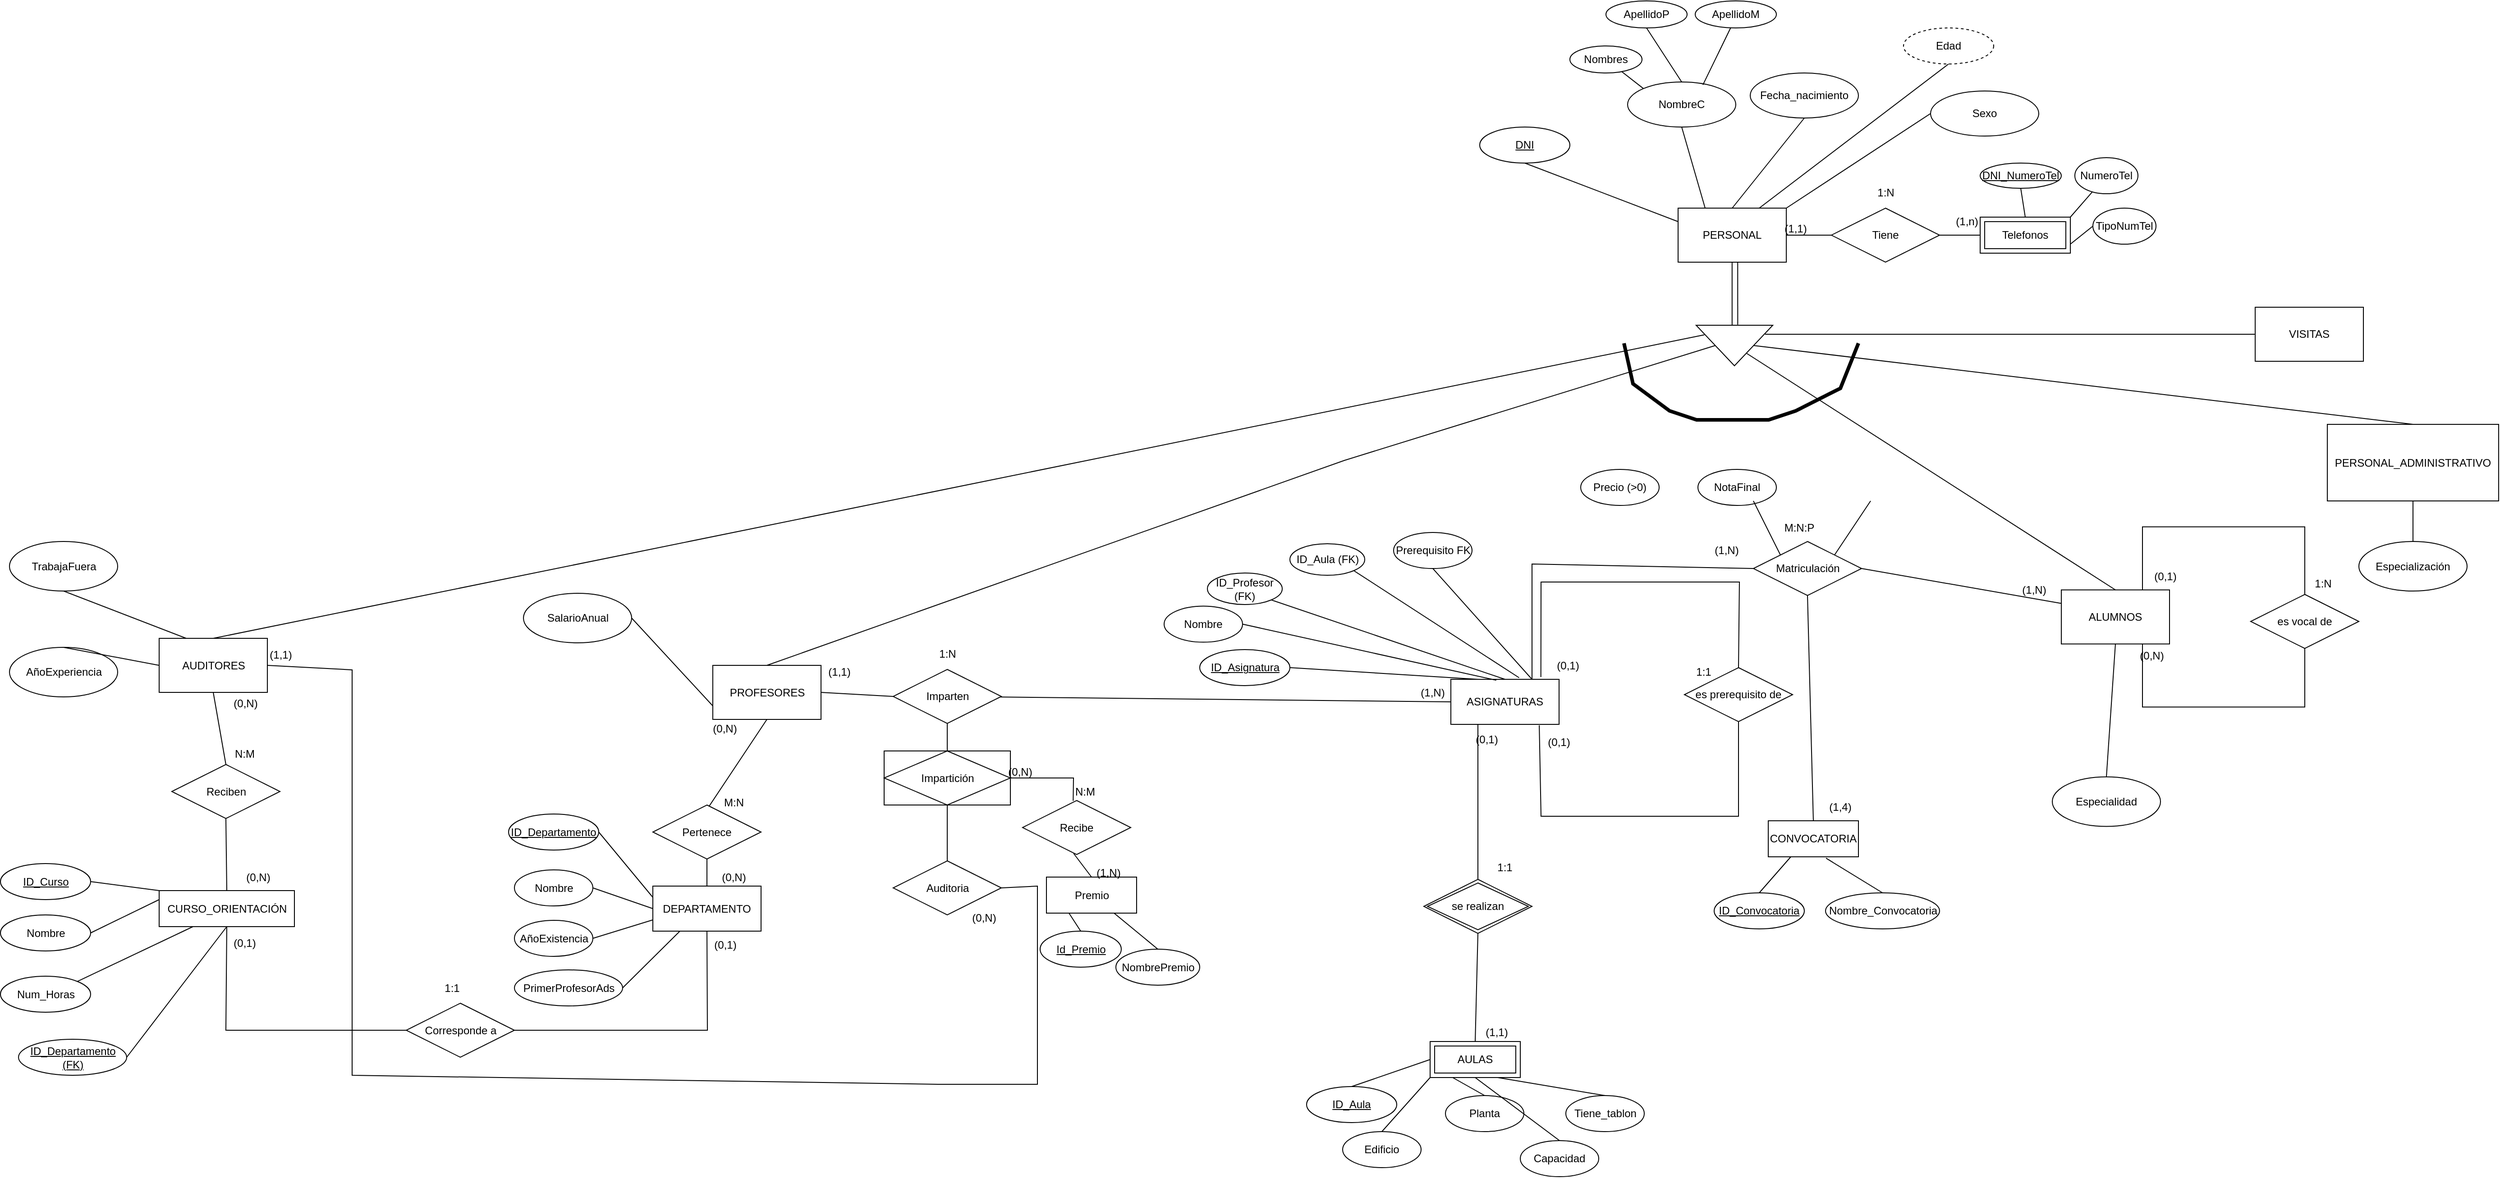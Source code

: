 <mxfile version="28.1.0">
  <diagram name="Página-1" id="FnvqE0i3I_hrlVpK8BUk">
    <mxGraphModel dx="2261" dy="1722" grid="1" gridSize="10" guides="1" tooltips="1" connect="1" arrows="1" fold="1" page="1" pageScale="1" pageWidth="827" pageHeight="1169" math="0" shadow="0">
      <root>
        <mxCell id="0" />
        <mxCell id="1" parent="0" />
        <mxCell id="K8pAmzDxY5exkbGExF1x-1" value="PERSONAL" style="rounded=0;whiteSpace=wrap;html=1;" vertex="1" parent="1">
          <mxGeometry x="350" y="170" width="120" height="60" as="geometry" />
        </mxCell>
        <mxCell id="K8pAmzDxY5exkbGExF1x-2" value="" style="triangle;whiteSpace=wrap;html=1;rounded=0;rotation=90;" vertex="1" parent="1">
          <mxGeometry x="390" y="280" width="45" height="85" as="geometry" />
        </mxCell>
        <mxCell id="K8pAmzDxY5exkbGExF1x-4" value="ALUMNOS" style="whiteSpace=wrap;html=1;rounded=0;" vertex="1" parent="1">
          <mxGeometry x="775" y="593.75" width="120" height="60" as="geometry" />
        </mxCell>
        <mxCell id="K8pAmzDxY5exkbGExF1x-6" value="" style="endArrow=none;html=1;rounded=0;entryX=0.551;entryY=1.004;entryDx=0;entryDy=0;entryPerimeter=0;exitX=-0.013;exitY=0.457;exitDx=0;exitDy=0;exitPerimeter=0;" edge="1" parent="1" source="K8pAmzDxY5exkbGExF1x-2" target="K8pAmzDxY5exkbGExF1x-1">
          <mxGeometry width="50" height="50" relative="1" as="geometry">
            <mxPoint x="413.04" y="297" as="sourcePoint" />
            <mxPoint x="413.0" y="230" as="targetPoint" />
          </mxGeometry>
        </mxCell>
        <mxCell id="K8pAmzDxY5exkbGExF1x-7" value="" style="endArrow=none;html=1;rounded=0;entryX=0.5;entryY=1;entryDx=0;entryDy=0;" edge="1" parent="1">
          <mxGeometry width="50" height="50" relative="1" as="geometry">
            <mxPoint x="409.9" y="300" as="sourcePoint" />
            <mxPoint x="409.9" y="230" as="targetPoint" />
          </mxGeometry>
        </mxCell>
        <mxCell id="K8pAmzDxY5exkbGExF1x-9" value="PROFESORES" style="whiteSpace=wrap;html=1;rounded=0;" vertex="1" parent="1">
          <mxGeometry x="-720.5" y="677.5" width="120" height="60" as="geometry" />
        </mxCell>
        <mxCell id="K8pAmzDxY5exkbGExF1x-11" value="VISITAS" style="whiteSpace=wrap;html=1;rounded=0;" vertex="1" parent="1">
          <mxGeometry x="990" y="280" width="120" height="60" as="geometry" />
        </mxCell>
        <mxCell id="K8pAmzDxY5exkbGExF1x-16" value="" style="endArrow=none;html=1;rounded=0;entryX=0.236;entryY=0.893;entryDx=0;entryDy=0;exitX=0.5;exitY=0;exitDx=0;exitDy=0;entryPerimeter=0;" edge="1" parent="1" source="K8pAmzDxY5exkbGExF1x-17" target="K8pAmzDxY5exkbGExF1x-2">
          <mxGeometry width="50" height="50" relative="1" as="geometry">
            <mxPoint x="-829.8" y="110.28" as="sourcePoint" />
            <mxPoint x="-876.2" y="20.0" as="targetPoint" />
          </mxGeometry>
        </mxCell>
        <mxCell id="K8pAmzDxY5exkbGExF1x-17" value="AUDITORES" style="rounded=0;whiteSpace=wrap;html=1;" vertex="1" parent="1">
          <mxGeometry x="-1334.5" y="647.5" width="120" height="60" as="geometry" />
        </mxCell>
        <mxCell id="K8pAmzDxY5exkbGExF1x-19" value="" style="endArrow=none;html=1;rounded=0;exitX=0.5;exitY=0;exitDx=0;exitDy=0;" edge="1" parent="1" source="K8pAmzDxY5exkbGExF1x-4" target="K8pAmzDxY5exkbGExF1x-2">
          <mxGeometry width="50" height="50" relative="1" as="geometry">
            <mxPoint x="340" y="390" as="sourcePoint" />
            <mxPoint x="390" y="340" as="targetPoint" />
          </mxGeometry>
        </mxCell>
        <mxCell id="K8pAmzDxY5exkbGExF1x-21" value="PERSONAL_ADMINISTRATIVO" style="rounded=0;whiteSpace=wrap;html=1;" vertex="1" parent="1">
          <mxGeometry x="1070" y="410" width="190" height="85" as="geometry" />
        </mxCell>
        <mxCell id="K8pAmzDxY5exkbGExF1x-22" value="" style="endArrow=none;html=1;rounded=0;entryX=0.5;entryY=1;entryDx=0;entryDy=0;exitX=0.5;exitY=0;exitDx=0;exitDy=0;" edge="1" parent="1" source="K8pAmzDxY5exkbGExF1x-9" target="K8pAmzDxY5exkbGExF1x-2">
          <mxGeometry width="50" height="50" relative="1" as="geometry">
            <mxPoint x="250" y="360" as="sourcePoint" />
            <mxPoint x="300" y="310" as="targetPoint" />
            <Array as="points">
              <mxPoint x="-20" y="450" />
            </Array>
          </mxGeometry>
        </mxCell>
        <mxCell id="K8pAmzDxY5exkbGExF1x-23" value="" style="endArrow=none;html=1;rounded=0;exitX=0.221;exitY=0.1;exitDx=0;exitDy=0;entryX=0;entryY=0.5;entryDx=0;entryDy=0;exitPerimeter=0;" edge="1" parent="1" source="K8pAmzDxY5exkbGExF1x-2" target="K8pAmzDxY5exkbGExF1x-11">
          <mxGeometry width="50" height="50" relative="1" as="geometry">
            <mxPoint x="530" y="360" as="sourcePoint" />
            <mxPoint x="580" y="310" as="targetPoint" />
          </mxGeometry>
        </mxCell>
        <mxCell id="K8pAmzDxY5exkbGExF1x-27" value="NombreC" style="ellipse;whiteSpace=wrap;html=1;" vertex="1" parent="1">
          <mxGeometry x="294" y="30" width="120" height="50" as="geometry" />
        </mxCell>
        <mxCell id="K8pAmzDxY5exkbGExF1x-28" value="Fecha_nacimiento" style="ellipse;whiteSpace=wrap;html=1;" vertex="1" parent="1">
          <mxGeometry x="430" y="20" width="120" height="50" as="geometry" />
        </mxCell>
        <mxCell id="K8pAmzDxY5exkbGExF1x-32" value="Sexo" style="ellipse;whiteSpace=wrap;html=1;" vertex="1" parent="1">
          <mxGeometry x="630" y="40" width="120" height="50" as="geometry" />
        </mxCell>
        <mxCell id="K8pAmzDxY5exkbGExF1x-34" value="" style="endArrow=none;html=1;rounded=0;entryX=0;entryY=0.25;entryDx=0;entryDy=0;exitX=0.5;exitY=1;exitDx=0;exitDy=0;" edge="1" parent="1" source="K8pAmzDxY5exkbGExF1x-199" target="K8pAmzDxY5exkbGExF1x-1">
          <mxGeometry width="50" height="50" relative="1" as="geometry">
            <mxPoint x="220" y="120" as="sourcePoint" />
            <mxPoint x="340" y="125" as="targetPoint" />
          </mxGeometry>
        </mxCell>
        <mxCell id="K8pAmzDxY5exkbGExF1x-35" value="" style="endArrow=none;html=1;rounded=0;entryX=0.5;entryY=1;entryDx=0;entryDy=0;exitX=0.25;exitY=0;exitDx=0;exitDy=0;" edge="1" parent="1" source="K8pAmzDxY5exkbGExF1x-1" target="K8pAmzDxY5exkbGExF1x-27">
          <mxGeometry width="50" height="50" relative="1" as="geometry">
            <mxPoint x="340" y="160" as="sourcePoint" />
            <mxPoint x="390" y="110" as="targetPoint" />
          </mxGeometry>
        </mxCell>
        <mxCell id="K8pAmzDxY5exkbGExF1x-36" value="" style="endArrow=none;html=1;rounded=0;entryX=0.5;entryY=1;entryDx=0;entryDy=0;exitX=0.5;exitY=0;exitDx=0;exitDy=0;" edge="1" parent="1" source="K8pAmzDxY5exkbGExF1x-1" target="K8pAmzDxY5exkbGExF1x-28">
          <mxGeometry width="50" height="50" relative="1" as="geometry">
            <mxPoint x="440" y="160" as="sourcePoint" />
            <mxPoint x="490" y="110" as="targetPoint" />
          </mxGeometry>
        </mxCell>
        <mxCell id="K8pAmzDxY5exkbGExF1x-38" value="" style="endArrow=none;html=1;rounded=0;exitX=1;exitY=0;exitDx=0;exitDy=0;entryX=0;entryY=0.5;entryDx=0;entryDy=0;" edge="1" parent="1" source="K8pAmzDxY5exkbGExF1x-1" target="K8pAmzDxY5exkbGExF1x-32">
          <mxGeometry width="50" height="50" relative="1" as="geometry">
            <mxPoint x="480" y="290" as="sourcePoint" />
            <mxPoint x="530" y="240" as="targetPoint" />
          </mxGeometry>
        </mxCell>
        <mxCell id="K8pAmzDxY5exkbGExF1x-39" value="Especialidad" style="ellipse;whiteSpace=wrap;html=1;" vertex="1" parent="1">
          <mxGeometry x="765" y="801.25" width="120" height="55" as="geometry" />
        </mxCell>
        <mxCell id="K8pAmzDxY5exkbGExF1x-40" value="" style="endArrow=none;html=1;rounded=0;entryX=0.5;entryY=1;entryDx=0;entryDy=0;exitX=0.5;exitY=0;exitDx=0;exitDy=0;" edge="1" parent="1" source="K8pAmzDxY5exkbGExF1x-39" target="K8pAmzDxY5exkbGExF1x-4">
          <mxGeometry width="50" height="50" relative="1" as="geometry">
            <mxPoint x="595" y="633.75" as="sourcePoint" />
            <mxPoint x="645" y="583.75" as="targetPoint" />
          </mxGeometry>
        </mxCell>
        <mxCell id="K8pAmzDxY5exkbGExF1x-42" value="SalarioAnual" style="ellipse;whiteSpace=wrap;html=1;" vertex="1" parent="1">
          <mxGeometry x="-930.5" y="597.5" width="120" height="55" as="geometry" />
        </mxCell>
        <mxCell id="K8pAmzDxY5exkbGExF1x-43" value="" style="endArrow=none;html=1;rounded=0;entryX=0.5;entryY=1;entryDx=0;entryDy=0;" edge="1" parent="1" target="K8pAmzDxY5exkbGExF1x-9">
          <mxGeometry width="50" height="50" relative="1" as="geometry">
            <mxPoint x="-727" y="837.5" as="sourcePoint" />
            <mxPoint x="-777" y="932.5" as="targetPoint" />
          </mxGeometry>
        </mxCell>
        <mxCell id="K8pAmzDxY5exkbGExF1x-44" value="" style="endArrow=none;html=1;rounded=0;entryX=0;entryY=0.75;entryDx=0;entryDy=0;exitX=1;exitY=0.5;exitDx=0;exitDy=0;" edge="1" parent="1" source="K8pAmzDxY5exkbGExF1x-42" target="K8pAmzDxY5exkbGExF1x-9">
          <mxGeometry width="50" height="50" relative="1" as="geometry">
            <mxPoint x="-527" y="532.5" as="sourcePoint" />
            <mxPoint x="-517" y="462.5" as="targetPoint" />
          </mxGeometry>
        </mxCell>
        <mxCell id="K8pAmzDxY5exkbGExF1x-45" value="Especialización" style="ellipse;whiteSpace=wrap;html=1;" vertex="1" parent="1">
          <mxGeometry x="1105" y="540" width="120" height="55" as="geometry" />
        </mxCell>
        <mxCell id="K8pAmzDxY5exkbGExF1x-46" value="" style="endArrow=none;html=1;rounded=0;entryX=0.5;entryY=1;entryDx=0;entryDy=0;exitX=0.5;exitY=0;exitDx=0;exitDy=0;" edge="1" parent="1" source="K8pAmzDxY5exkbGExF1x-45" target="K8pAmzDxY5exkbGExF1x-21">
          <mxGeometry width="50" height="50" relative="1" as="geometry">
            <mxPoint x="955" y="722.5" as="sourcePoint" />
            <mxPoint x="1005" y="672.5" as="targetPoint" />
          </mxGeometry>
        </mxCell>
        <mxCell id="K8pAmzDxY5exkbGExF1x-47" value="AñoExperiencia" style="ellipse;whiteSpace=wrap;html=1;" vertex="1" parent="1">
          <mxGeometry x="-1500.5" y="657.5" width="120" height="55" as="geometry" />
        </mxCell>
        <mxCell id="K8pAmzDxY5exkbGExF1x-48" value="TrabajaFuera" style="ellipse;whiteSpace=wrap;html=1;" vertex="1" parent="1">
          <mxGeometry x="-1500.5" y="540.0" width="120" height="55" as="geometry" />
        </mxCell>
        <mxCell id="K8pAmzDxY5exkbGExF1x-49" value="" style="endArrow=none;html=1;rounded=0;entryX=0;entryY=0.5;entryDx=0;entryDy=0;exitX=0.5;exitY=0;exitDx=0;exitDy=0;" edge="1" parent="1" source="K8pAmzDxY5exkbGExF1x-47" target="K8pAmzDxY5exkbGExF1x-17">
          <mxGeometry width="50" height="50" relative="1" as="geometry">
            <mxPoint x="-1374.5" y="767.5" as="sourcePoint" />
            <mxPoint x="-1324.5" y="717.5" as="targetPoint" />
          </mxGeometry>
        </mxCell>
        <mxCell id="K8pAmzDxY5exkbGExF1x-50" value="" style="endArrow=none;html=1;rounded=0;entryX=0.25;entryY=0;entryDx=0;entryDy=0;exitX=0.5;exitY=1;exitDx=0;exitDy=0;" edge="1" parent="1" source="K8pAmzDxY5exkbGExF1x-48" target="K8pAmzDxY5exkbGExF1x-17">
          <mxGeometry width="50" height="50" relative="1" as="geometry">
            <mxPoint x="-1264.5" y="777.5" as="sourcePoint" />
            <mxPoint x="-1214.5" y="727.5" as="targetPoint" />
          </mxGeometry>
        </mxCell>
        <mxCell id="K8pAmzDxY5exkbGExF1x-53" value="Edad" style="ellipse;whiteSpace=wrap;html=1;align=center;dashed=1;" vertex="1" parent="1">
          <mxGeometry x="600" y="-30" width="100" height="40" as="geometry" />
        </mxCell>
        <mxCell id="K8pAmzDxY5exkbGExF1x-54" value="" style="endArrow=none;html=1;rounded=0;entryX=0.5;entryY=1;entryDx=0;entryDy=0;exitX=0.75;exitY=0;exitDx=0;exitDy=0;" edge="1" parent="1" source="K8pAmzDxY5exkbGExF1x-1" target="K8pAmzDxY5exkbGExF1x-53">
          <mxGeometry width="50" height="50" relative="1" as="geometry">
            <mxPoint x="500" y="120" as="sourcePoint" />
            <mxPoint x="550" y="70" as="targetPoint" />
          </mxGeometry>
        </mxCell>
        <mxCell id="K8pAmzDxY5exkbGExF1x-59" value="" style="endArrow=none;html=1;rounded=0;exitX=0.5;exitY=0;exitDx=0;exitDy=0;entryX=0.5;entryY=0;entryDx=0;entryDy=0;" edge="1" parent="1" source="K8pAmzDxY5exkbGExF1x-21" target="K8pAmzDxY5exkbGExF1x-2">
          <mxGeometry width="50" height="50" relative="1" as="geometry">
            <mxPoint x="414" y="480" as="sourcePoint" />
            <mxPoint x="430" y="340" as="targetPoint" />
          </mxGeometry>
        </mxCell>
        <mxCell id="K8pAmzDxY5exkbGExF1x-60" value="" style="endArrow=none;html=1;rounded=0;strokeWidth=4;" edge="1" parent="1">
          <mxGeometry width="50" height="50" relative="1" as="geometry">
            <mxPoint x="290" y="320" as="sourcePoint" />
            <mxPoint x="550" y="320" as="targetPoint" />
            <Array as="points">
              <mxPoint x="300" y="365" />
              <mxPoint x="340.5" y="395" />
              <mxPoint x="370.5" y="405" />
              <mxPoint x="410.5" y="405" />
              <mxPoint x="450.5" y="405" />
              <mxPoint x="480.5" y="395" />
              <mxPoint x="530" y="370" />
            </Array>
          </mxGeometry>
        </mxCell>
        <mxCell id="K8pAmzDxY5exkbGExF1x-62" value="Imparten" style="shape=rhombus;perimeter=rhombusPerimeter;whiteSpace=wrap;html=1;align=center;" vertex="1" parent="1">
          <mxGeometry x="-520.5" y="682" width="120" height="60" as="geometry" />
        </mxCell>
        <mxCell id="K8pAmzDxY5exkbGExF1x-63" value="" style="endArrow=none;html=1;rounded=0;exitX=1;exitY=0.5;exitDx=0;exitDy=0;entryX=0;entryY=0.5;entryDx=0;entryDy=0;" edge="1" parent="1" source="K8pAmzDxY5exkbGExF1x-9" target="K8pAmzDxY5exkbGExF1x-62">
          <mxGeometry width="50" height="50" relative="1" as="geometry">
            <mxPoint x="-627" y="1002.5" as="sourcePoint" />
            <mxPoint x="-637" y="982.5" as="targetPoint" />
          </mxGeometry>
        </mxCell>
        <mxCell id="K8pAmzDxY5exkbGExF1x-64" value="ASIGNATURAS" style="whiteSpace=wrap;html=1;align=center;" vertex="1" parent="1">
          <mxGeometry x="98" y="693" width="120" height="50" as="geometry" />
        </mxCell>
        <mxCell id="K8pAmzDxY5exkbGExF1x-65" value="" style="endArrow=none;html=1;rounded=0;entryX=0;entryY=0.5;entryDx=0;entryDy=0;" edge="1" parent="1" source="K8pAmzDxY5exkbGExF1x-62" target="K8pAmzDxY5exkbGExF1x-64">
          <mxGeometry width="50" height="50" relative="1" as="geometry">
            <mxPoint x="-450.0" y="795" as="sourcePoint" />
            <mxPoint x="-360" y="815" as="targetPoint" />
          </mxGeometry>
        </mxCell>
        <mxCell id="K8pAmzDxY5exkbGExF1x-66" value="(0,1)" style="text;html=1;align=center;verticalAlign=middle;whiteSpace=wrap;rounded=0;" vertex="1" parent="1">
          <mxGeometry x="188" y="753" width="60" height="20" as="geometry" />
        </mxCell>
        <mxCell id="K8pAmzDxY5exkbGExF1x-67" value="(1,1)" style="text;html=1;align=center;verticalAlign=middle;whiteSpace=wrap;rounded=0;" vertex="1" parent="1">
          <mxGeometry x="-610.5" y="675" width="60" height="20" as="geometry" />
        </mxCell>
        <mxCell id="K8pAmzDxY5exkbGExF1x-71" value="1:N" style="text;html=1;align=center;verticalAlign=middle;whiteSpace=wrap;rounded=0;" vertex="1" parent="1">
          <mxGeometry x="-490.5" y="649.5" width="60" height="30" as="geometry" />
        </mxCell>
        <mxCell id="K8pAmzDxY5exkbGExF1x-73" value="Nombre" style="ellipse;whiteSpace=wrap;html=1;" vertex="1" parent="1">
          <mxGeometry x="-220" y="611.75" width="87" height="40" as="geometry" />
        </mxCell>
        <mxCell id="K8pAmzDxY5exkbGExF1x-74" value="" style="endArrow=none;html=1;rounded=0;entryX=1;entryY=0.5;entryDx=0;entryDy=0;exitX=0.25;exitY=0;exitDx=0;exitDy=0;" edge="1" parent="1" source="K8pAmzDxY5exkbGExF1x-64" target="K8pAmzDxY5exkbGExF1x-214">
          <mxGeometry width="50" height="50" relative="1" as="geometry">
            <mxPoint x="-192" y="790" as="sourcePoint" />
            <mxPoint x="-278.5" y="690" as="targetPoint" />
          </mxGeometry>
        </mxCell>
        <mxCell id="K8pAmzDxY5exkbGExF1x-76" value="" style="endArrow=none;html=1;rounded=0;entryX=1;entryY=0.5;entryDx=0;entryDy=0;exitX=0.42;exitY=0.021;exitDx=0;exitDy=0;exitPerimeter=0;" edge="1" parent="1" source="K8pAmzDxY5exkbGExF1x-64" target="K8pAmzDxY5exkbGExF1x-73">
          <mxGeometry width="50" height="50" relative="1" as="geometry">
            <mxPoint x="28" y="680" as="sourcePoint" />
            <mxPoint x="-125.0" y="630.0" as="targetPoint" />
          </mxGeometry>
        </mxCell>
        <mxCell id="K8pAmzDxY5exkbGExF1x-77" value="DEPARTAMENTO" style="whiteSpace=wrap;html=1;align=center;" vertex="1" parent="1">
          <mxGeometry x="-787" y="922.5" width="120" height="50" as="geometry" />
        </mxCell>
        <mxCell id="K8pAmzDxY5exkbGExF1x-78" value="Pertenece" style="shape=rhombus;perimeter=rhombusPerimeter;whiteSpace=wrap;html=1;align=center;" vertex="1" parent="1">
          <mxGeometry x="-787" y="832.5" width="120" height="60" as="geometry" />
        </mxCell>
        <mxCell id="K8pAmzDxY5exkbGExF1x-79" value="" style="endArrow=none;html=1;rounded=0;entryX=0.5;entryY=1;entryDx=0;entryDy=0;" edge="1" parent="1" source="K8pAmzDxY5exkbGExF1x-77" target="K8pAmzDxY5exkbGExF1x-78">
          <mxGeometry width="50" height="50" relative="1" as="geometry">
            <mxPoint x="-847" y="982.5" as="sourcePoint" />
            <mxPoint x="-797" y="932.5" as="targetPoint" />
          </mxGeometry>
        </mxCell>
        <mxCell id="K8pAmzDxY5exkbGExF1x-81" value="Nombre" style="ellipse;whiteSpace=wrap;html=1;" vertex="1" parent="1">
          <mxGeometry x="-940.5" y="904.5" width="87" height="40" as="geometry" />
        </mxCell>
        <mxCell id="K8pAmzDxY5exkbGExF1x-82" value="" style="endArrow=none;html=1;rounded=0;entryX=1;entryY=0.5;entryDx=0;entryDy=0;exitX=0;exitY=0.25;exitDx=0;exitDy=0;" edge="1" parent="1" source="K8pAmzDxY5exkbGExF1x-77" target="K8pAmzDxY5exkbGExF1x-194">
          <mxGeometry width="50" height="50" relative="1" as="geometry">
            <mxPoint x="-707" y="812.5" as="sourcePoint" />
            <mxPoint x="-830.5" y="867.5" as="targetPoint" />
          </mxGeometry>
        </mxCell>
        <mxCell id="K8pAmzDxY5exkbGExF1x-83" value="" style="endArrow=none;html=1;rounded=0;exitX=1;exitY=0.5;exitDx=0;exitDy=0;entryX=0;entryY=0.5;entryDx=0;entryDy=0;" edge="1" parent="1" source="K8pAmzDxY5exkbGExF1x-81" target="K8pAmzDxY5exkbGExF1x-77">
          <mxGeometry width="50" height="50" relative="1" as="geometry">
            <mxPoint x="-707" y="812.5" as="sourcePoint" />
            <mxPoint x="-657" y="762.5" as="targetPoint" />
          </mxGeometry>
        </mxCell>
        <mxCell id="K8pAmzDxY5exkbGExF1x-84" value="(0,N)" style="text;html=1;align=center;verticalAlign=middle;whiteSpace=wrap;rounded=0;" vertex="1" parent="1">
          <mxGeometry x="-727" y="902.5" width="60" height="20" as="geometry" />
        </mxCell>
        <mxCell id="K8pAmzDxY5exkbGExF1x-85" value="(0,N)" style="text;html=1;align=center;verticalAlign=middle;whiteSpace=wrap;rounded=0;" vertex="1" parent="1">
          <mxGeometry x="-737" y="737.5" width="60" height="20" as="geometry" />
        </mxCell>
        <mxCell id="K8pAmzDxY5exkbGExF1x-86" value="M:N" style="text;html=1;align=center;verticalAlign=middle;whiteSpace=wrap;rounded=0;" vertex="1" parent="1">
          <mxGeometry x="-727" y="815" width="60" height="30" as="geometry" />
        </mxCell>
        <mxCell id="K8pAmzDxY5exkbGExF1x-87" value="es prerequisito de" style="shape=rhombus;perimeter=rhombusPerimeter;whiteSpace=wrap;html=1;align=center;" vertex="1" parent="1">
          <mxGeometry x="357" y="680" width="120" height="60" as="geometry" />
        </mxCell>
        <mxCell id="K8pAmzDxY5exkbGExF1x-88" value="" style="endArrow=none;html=1;rounded=0;entryX=0.5;entryY=0;entryDx=0;entryDy=0;exitX=0.832;exitY=-0.049;exitDx=0;exitDy=0;exitPerimeter=0;" edge="1" parent="1" source="K8pAmzDxY5exkbGExF1x-64" target="K8pAmzDxY5exkbGExF1x-87">
          <mxGeometry width="50" height="50" relative="1" as="geometry">
            <mxPoint x="-22" y="590" as="sourcePoint" />
            <mxPoint x="158" y="680" as="targetPoint" />
            <Array as="points">
              <mxPoint x="198" y="585" />
              <mxPoint x="418" y="585" />
            </Array>
          </mxGeometry>
        </mxCell>
        <mxCell id="K8pAmzDxY5exkbGExF1x-90" value="" style="endArrow=none;html=1;rounded=0;entryX=0.5;entryY=1;entryDx=0;entryDy=0;exitX=0.817;exitY=1.02;exitDx=0;exitDy=0;exitPerimeter=0;" edge="1" parent="1" source="K8pAmzDxY5exkbGExF1x-64" target="K8pAmzDxY5exkbGExF1x-87">
          <mxGeometry width="50" height="50" relative="1" as="geometry">
            <mxPoint x="-32" y="740" as="sourcePoint" />
            <mxPoint x="158" y="735" as="targetPoint" />
            <Array as="points">
              <mxPoint x="198" y="845" />
              <mxPoint x="417" y="845" />
            </Array>
          </mxGeometry>
        </mxCell>
        <mxCell id="K8pAmzDxY5exkbGExF1x-91" value="(0,1)" style="text;html=1;align=center;verticalAlign=middle;whiteSpace=wrap;rounded=0;" vertex="1" parent="1">
          <mxGeometry x="198" y="667.5" width="60" height="20" as="geometry" />
        </mxCell>
        <mxCell id="K8pAmzDxY5exkbGExF1x-92" value="1:1" style="text;html=1;align=center;verticalAlign=middle;resizable=0;points=[];autosize=1;strokeColor=none;fillColor=none;" vertex="1" parent="1">
          <mxGeometry x="358" y="670" width="40" height="30" as="geometry" />
        </mxCell>
        <mxCell id="K8pAmzDxY5exkbGExF1x-94" value="Prerequisito FK" style="ellipse;whiteSpace=wrap;html=1;" vertex="1" parent="1">
          <mxGeometry x="34.5" y="530" width="87" height="40" as="geometry" />
        </mxCell>
        <mxCell id="K8pAmzDxY5exkbGExF1x-96" value="" style="endArrow=none;html=1;rounded=0;exitX=0.5;exitY=1;exitDx=0;exitDy=0;entryX=0.75;entryY=0;entryDx=0;entryDy=0;" edge="1" target="K8pAmzDxY5exkbGExF1x-64" parent="1" source="K8pAmzDxY5exkbGExF1x-94">
          <mxGeometry width="50" height="50" relative="1" as="geometry">
            <mxPoint x="-42" y="800" as="sourcePoint" />
            <mxPoint x="-72" y="750" as="targetPoint" />
          </mxGeometry>
        </mxCell>
        <mxCell id="K8pAmzDxY5exkbGExF1x-98" value="" style="endArrow=none;html=1;rounded=0;entryX=0.25;entryY=1;entryDx=0;entryDy=0;exitX=0.5;exitY=0;exitDx=0;exitDy=0;" edge="1" parent="1" source="K8pAmzDxY5exkbGExF1x-104" target="K8pAmzDxY5exkbGExF1x-64">
          <mxGeometry width="50" height="50" relative="1" as="geometry">
            <mxPoint x="-62" y="900" as="sourcePoint" />
            <mxPoint x="-92" y="710" as="targetPoint" />
          </mxGeometry>
        </mxCell>
        <mxCell id="K8pAmzDxY5exkbGExF1x-99" value="" style="endArrow=none;html=1;rounded=0;entryX=0.5;entryY=1;entryDx=0;entryDy=0;exitX=0.5;exitY=0;exitDx=0;exitDy=0;" edge="1" parent="1" source="K8pAmzDxY5exkbGExF1x-103" target="K8pAmzDxY5exkbGExF1x-104">
          <mxGeometry width="50" height="50" relative="1" as="geometry">
            <mxPoint x="-42" y="1020" as="sourcePoint" />
            <mxPoint x="-62" y="960" as="targetPoint" />
          </mxGeometry>
        </mxCell>
        <mxCell id="K8pAmzDxY5exkbGExF1x-103" value="AULAS" style="shape=ext;margin=3;double=1;whiteSpace=wrap;html=1;align=center;" vertex="1" parent="1">
          <mxGeometry x="75" y="1095" width="100" height="40" as="geometry" />
        </mxCell>
        <mxCell id="K8pAmzDxY5exkbGExF1x-104" value="se realizan" style="shape=rhombus;double=1;perimeter=rhombusPerimeter;whiteSpace=wrap;html=1;align=center;" vertex="1" parent="1">
          <mxGeometry x="68" y="915" width="120" height="60" as="geometry" />
        </mxCell>
        <mxCell id="K8pAmzDxY5exkbGExF1x-106" value="(1,N)" style="text;html=1;align=center;verticalAlign=middle;whiteSpace=wrap;rounded=0;" vertex="1" parent="1">
          <mxGeometry x="48" y="697.5" width="60" height="20" as="geometry" />
        </mxCell>
        <mxCell id="K8pAmzDxY5exkbGExF1x-107" value="(1,1)" style="text;html=1;align=center;verticalAlign=middle;whiteSpace=wrap;rounded=0;" vertex="1" parent="1">
          <mxGeometry x="119" y="1075" width="60" height="20" as="geometry" />
        </mxCell>
        <mxCell id="K8pAmzDxY5exkbGExF1x-108" value="(0,1)" style="text;html=1;align=center;verticalAlign=middle;whiteSpace=wrap;rounded=0;" vertex="1" parent="1">
          <mxGeometry x="108" y="750" width="60" height="20" as="geometry" />
        </mxCell>
        <mxCell id="K8pAmzDxY5exkbGExF1x-110" value="Capacidad" style="ellipse;whiteSpace=wrap;html=1;" vertex="1" parent="1">
          <mxGeometry x="175" y="1205" width="87" height="40" as="geometry" />
        </mxCell>
        <mxCell id="K8pAmzDxY5exkbGExF1x-111" value="Tiene_tablon" style="ellipse;whiteSpace=wrap;html=1;" vertex="1" parent="1">
          <mxGeometry x="225.5" y="1155" width="87" height="40" as="geometry" />
        </mxCell>
        <mxCell id="K8pAmzDxY5exkbGExF1x-112" value="Edificio" style="ellipse;whiteSpace=wrap;html=1;" vertex="1" parent="1">
          <mxGeometry x="-22" y="1195" width="87" height="40" as="geometry" />
        </mxCell>
        <mxCell id="K8pAmzDxY5exkbGExF1x-113" value="Planta" style="ellipse;whiteSpace=wrap;html=1;" vertex="1" parent="1">
          <mxGeometry x="92" y="1155" width="87" height="40" as="geometry" />
        </mxCell>
        <mxCell id="K8pAmzDxY5exkbGExF1x-115" value="" style="endArrow=none;html=1;rounded=0;entryX=0;entryY=0.5;entryDx=0;entryDy=0;exitX=0.5;exitY=0;exitDx=0;exitDy=0;" edge="1" parent="1" source="K8pAmzDxY5exkbGExF1x-215" target="K8pAmzDxY5exkbGExF1x-103">
          <mxGeometry width="50" height="50" relative="1" as="geometry">
            <mxPoint x="-1.5" y="1135" as="sourcePoint" />
            <mxPoint x="75" y="995" as="targetPoint" />
          </mxGeometry>
        </mxCell>
        <mxCell id="K8pAmzDxY5exkbGExF1x-116" value="" style="endArrow=none;html=1;rounded=0;entryX=0.75;entryY=1;entryDx=0;entryDy=0;exitX=0.5;exitY=0;exitDx=0;exitDy=0;" edge="1" parent="1" source="K8pAmzDxY5exkbGExF1x-111" target="K8pAmzDxY5exkbGExF1x-103">
          <mxGeometry width="50" height="50" relative="1" as="geometry">
            <mxPoint x="295" y="1165" as="sourcePoint" />
            <mxPoint x="345" y="1115" as="targetPoint" />
          </mxGeometry>
        </mxCell>
        <mxCell id="K8pAmzDxY5exkbGExF1x-117" value="" style="endArrow=none;html=1;rounded=0;entryX=0.5;entryY=1;entryDx=0;entryDy=0;exitX=0.5;exitY=0;exitDx=0;exitDy=0;" edge="1" parent="1" source="K8pAmzDxY5exkbGExF1x-110" target="K8pAmzDxY5exkbGExF1x-103">
          <mxGeometry width="50" height="50" relative="1" as="geometry">
            <mxPoint x="235" y="1175" as="sourcePoint" />
            <mxPoint x="285" y="1125" as="targetPoint" />
          </mxGeometry>
        </mxCell>
        <mxCell id="K8pAmzDxY5exkbGExF1x-118" value="" style="endArrow=none;html=1;rounded=0;entryX=0.25;entryY=1;entryDx=0;entryDy=0;exitX=0.5;exitY=0;exitDx=0;exitDy=0;" edge="1" parent="1" source="K8pAmzDxY5exkbGExF1x-113" target="K8pAmzDxY5exkbGExF1x-103">
          <mxGeometry width="50" height="50" relative="1" as="geometry">
            <mxPoint x="115" y="1175" as="sourcePoint" />
            <mxPoint x="165" y="1125" as="targetPoint" />
          </mxGeometry>
        </mxCell>
        <mxCell id="K8pAmzDxY5exkbGExF1x-119" value="" style="endArrow=none;html=1;rounded=0;entryX=0;entryY=1;entryDx=0;entryDy=0;exitX=0.5;exitY=0;exitDx=0;exitDy=0;" edge="1" parent="1" source="K8pAmzDxY5exkbGExF1x-112" target="K8pAmzDxY5exkbGExF1x-103">
          <mxGeometry width="50" height="50" relative="1" as="geometry">
            <mxPoint x="25" y="1095" as="sourcePoint" />
            <mxPoint x="75" y="1045" as="targetPoint" />
          </mxGeometry>
        </mxCell>
        <mxCell id="K8pAmzDxY5exkbGExF1x-120" value="1:1" style="text;html=1;align=center;verticalAlign=middle;whiteSpace=wrap;rounded=0;" vertex="1" parent="1">
          <mxGeometry x="128" y="887" width="60" height="30" as="geometry" />
        </mxCell>
        <mxCell id="K8pAmzDxY5exkbGExF1x-123" value="CONVOCATORIA" style="whiteSpace=wrap;html=1;align=center;" vertex="1" parent="1">
          <mxGeometry x="450" y="850" width="100" height="40" as="geometry" />
        </mxCell>
        <mxCell id="K8pAmzDxY5exkbGExF1x-129" value="" style="endArrow=none;html=1;rounded=0;entryX=0;entryY=0.5;entryDx=0;entryDy=0;exitX=0.75;exitY=0;exitDx=0;exitDy=0;" edge="1" parent="1" source="K8pAmzDxY5exkbGExF1x-64" target="K8pAmzDxY5exkbGExF1x-131">
          <mxGeometry width="50" height="50" relative="1" as="geometry">
            <mxPoint x="28" y="575" as="sourcePoint" />
            <mxPoint x="78" y="525" as="targetPoint" />
            <Array as="points">
              <mxPoint x="188" y="565" />
            </Array>
          </mxGeometry>
        </mxCell>
        <mxCell id="K8pAmzDxY5exkbGExF1x-130" value="" style="endArrow=none;html=1;rounded=0;entryX=0.5;entryY=1;entryDx=0;entryDy=0;exitX=0.5;exitY=0;exitDx=0;exitDy=0;" edge="1" parent="1" source="K8pAmzDxY5exkbGExF1x-123" target="K8pAmzDxY5exkbGExF1x-131">
          <mxGeometry width="50" height="50" relative="1" as="geometry">
            <mxPoint x="68" y="825" as="sourcePoint" />
            <mxPoint x="118" y="775" as="targetPoint" />
            <Array as="points" />
          </mxGeometry>
        </mxCell>
        <mxCell id="K8pAmzDxY5exkbGExF1x-131" value="Matriculación" style="shape=rhombus;perimeter=rhombusPerimeter;whiteSpace=wrap;html=1;align=center;" vertex="1" parent="1">
          <mxGeometry x="433.5" y="540" width="120" height="60" as="geometry" />
        </mxCell>
        <mxCell id="K8pAmzDxY5exkbGExF1x-132" value="" style="endArrow=none;html=1;rounded=0;entryX=0;entryY=0.25;entryDx=0;entryDy=0;exitX=1;exitY=0.5;exitDx=0;exitDy=0;" edge="1" parent="1" source="K8pAmzDxY5exkbGExF1x-131" target="K8pAmzDxY5exkbGExF1x-4">
          <mxGeometry width="50" height="50" relative="1" as="geometry">
            <mxPoint x="-90" y="780" as="sourcePoint" />
            <mxPoint x="-40" y="730" as="targetPoint" />
          </mxGeometry>
        </mxCell>
        <mxCell id="K8pAmzDxY5exkbGExF1x-133" value="(1,N)" style="text;html=1;align=center;verticalAlign=middle;whiteSpace=wrap;rounded=0;" vertex="1" parent="1">
          <mxGeometry x="373.5" y="540" width="60" height="20" as="geometry" />
        </mxCell>
        <mxCell id="K8pAmzDxY5exkbGExF1x-136" value="(1,N)" style="text;html=1;align=center;verticalAlign=middle;whiteSpace=wrap;rounded=0;" vertex="1" parent="1">
          <mxGeometry x="715" y="583.75" width="60" height="20" as="geometry" />
        </mxCell>
        <mxCell id="K8pAmzDxY5exkbGExF1x-137" value="(1,4)" style="text;html=1;align=center;verticalAlign=middle;whiteSpace=wrap;rounded=0;" vertex="1" parent="1">
          <mxGeometry x="500" y="825" width="60" height="20" as="geometry" />
        </mxCell>
        <mxCell id="K8pAmzDxY5exkbGExF1x-138" value="M:N:P" style="text;html=1;align=center;verticalAlign=middle;resizable=0;points=[];autosize=1;strokeColor=none;fillColor=none;" vertex="1" parent="1">
          <mxGeometry x="453.5" y="510" width="60" height="30" as="geometry" />
        </mxCell>
        <mxCell id="K8pAmzDxY5exkbGExF1x-139" value="Precio (&amp;gt;0)" style="ellipse;whiteSpace=wrap;html=1;" vertex="1" parent="1">
          <mxGeometry x="242" y="460" width="87" height="40" as="geometry" />
        </mxCell>
        <mxCell id="K8pAmzDxY5exkbGExF1x-140" value="NotaFinal" style="ellipse;whiteSpace=wrap;html=1;" vertex="1" parent="1">
          <mxGeometry x="372" y="460" width="87" height="40" as="geometry" />
        </mxCell>
        <mxCell id="K8pAmzDxY5exkbGExF1x-141" value="" style="endArrow=none;html=1;rounded=0;entryX=0.5;entryY=1;entryDx=0;entryDy=0;exitX=0;exitY=0;exitDx=0;exitDy=0;" edge="1" parent="1" source="K8pAmzDxY5exkbGExF1x-131">
          <mxGeometry width="50" height="50" relative="1" as="geometry">
            <mxPoint x="273.5" y="655" as="sourcePoint" />
            <mxPoint x="433.5" y="495.0" as="targetPoint" />
          </mxGeometry>
        </mxCell>
        <mxCell id="K8pAmzDxY5exkbGExF1x-142" value="" style="endArrow=none;html=1;rounded=0;entryX=0.5;entryY=1;entryDx=0;entryDy=0;exitX=1;exitY=0;exitDx=0;exitDy=0;" edge="1" parent="1" source="K8pAmzDxY5exkbGExF1x-131">
          <mxGeometry width="50" height="50" relative="1" as="geometry">
            <mxPoint x="273.5" y="655" as="sourcePoint" />
            <mxPoint x="563.5" y="495.0" as="targetPoint" />
          </mxGeometry>
        </mxCell>
        <mxCell id="K8pAmzDxY5exkbGExF1x-144" value="Nombre_Convocatoria" style="ellipse;whiteSpace=wrap;html=1;align=center;" vertex="1" parent="1">
          <mxGeometry x="513.5" y="930" width="126.5" height="40" as="geometry" />
        </mxCell>
        <mxCell id="K8pAmzDxY5exkbGExF1x-145" value="ID_Convocatoria" style="ellipse;whiteSpace=wrap;html=1;align=center;fontStyle=4;" vertex="1" parent="1">
          <mxGeometry x="390" y="930" width="100" height="40" as="geometry" />
        </mxCell>
        <mxCell id="K8pAmzDxY5exkbGExF1x-146" value="" style="endArrow=none;html=1;rounded=0;entryX=0.25;entryY=1;entryDx=0;entryDy=0;exitX=0.5;exitY=0;exitDx=0;exitDy=0;" edge="1" parent="1" source="K8pAmzDxY5exkbGExF1x-145" target="K8pAmzDxY5exkbGExF1x-123">
          <mxGeometry width="50" height="50" relative="1" as="geometry">
            <mxPoint x="440" y="1010" as="sourcePoint" />
            <mxPoint x="490" y="960" as="targetPoint" />
          </mxGeometry>
        </mxCell>
        <mxCell id="K8pAmzDxY5exkbGExF1x-147" value="" style="endArrow=none;html=1;rounded=0;entryX=0.64;entryY=1.037;entryDx=0;entryDy=0;entryPerimeter=0;exitX=0.5;exitY=0;exitDx=0;exitDy=0;" edge="1" parent="1" source="K8pAmzDxY5exkbGExF1x-144" target="K8pAmzDxY5exkbGExF1x-123">
          <mxGeometry width="50" height="50" relative="1" as="geometry">
            <mxPoint x="440" y="1010" as="sourcePoint" />
            <mxPoint x="490" y="960" as="targetPoint" />
          </mxGeometry>
        </mxCell>
        <mxCell id="K8pAmzDxY5exkbGExF1x-148" value="es vocal de" style="shape=rhombus;perimeter=rhombusPerimeter;whiteSpace=wrap;html=1;align=center;" vertex="1" parent="1">
          <mxGeometry x="985" y="598.75" width="120" height="60" as="geometry" />
        </mxCell>
        <mxCell id="K8pAmzDxY5exkbGExF1x-149" value="" style="endArrow=none;html=1;rounded=0;entryX=0.5;entryY=0;entryDx=0;entryDy=0;exitX=0.75;exitY=0;exitDx=0;exitDy=0;" edge="1" parent="1" source="K8pAmzDxY5exkbGExF1x-4" target="K8pAmzDxY5exkbGExF1x-148">
          <mxGeometry width="50" height="50" relative="1" as="geometry">
            <mxPoint x="1165" y="803.75" as="sourcePoint" />
            <mxPoint x="1215" y="753.75" as="targetPoint" />
            <Array as="points">
              <mxPoint x="865" y="523.75" />
              <mxPoint x="1045" y="523.75" />
            </Array>
          </mxGeometry>
        </mxCell>
        <mxCell id="K8pAmzDxY5exkbGExF1x-150" value="" style="endArrow=none;html=1;rounded=0;entryX=0.5;entryY=1;entryDx=0;entryDy=0;exitX=0.75;exitY=1;exitDx=0;exitDy=0;" edge="1" parent="1" source="K8pAmzDxY5exkbGExF1x-4" target="K8pAmzDxY5exkbGExF1x-148">
          <mxGeometry width="50" height="50" relative="1" as="geometry">
            <mxPoint x="1155" y="783.75" as="sourcePoint" />
            <mxPoint x="1205" y="733.75" as="targetPoint" />
            <Array as="points">
              <mxPoint x="865" y="723.75" />
              <mxPoint x="1045" y="723.75" />
            </Array>
          </mxGeometry>
        </mxCell>
        <mxCell id="K8pAmzDxY5exkbGExF1x-151" value="(0,N)" style="text;html=1;align=center;verticalAlign=middle;resizable=0;points=[];autosize=1;strokeColor=none;fillColor=none;" vertex="1" parent="1">
          <mxGeometry x="850" y="651.75" width="50" height="30" as="geometry" />
        </mxCell>
        <mxCell id="K8pAmzDxY5exkbGExF1x-152" value="(0,1)" style="text;html=1;align=center;verticalAlign=middle;resizable=0;points=[];autosize=1;strokeColor=none;fillColor=none;" vertex="1" parent="1">
          <mxGeometry x="865" y="563.75" width="50" height="30" as="geometry" />
        </mxCell>
        <mxCell id="K8pAmzDxY5exkbGExF1x-153" value="1:N" style="text;html=1;align=center;verticalAlign=middle;resizable=0;points=[];autosize=1;strokeColor=none;fillColor=none;" vertex="1" parent="1">
          <mxGeometry x="1045" y="571.75" width="40" height="30" as="geometry" />
        </mxCell>
        <mxCell id="K8pAmzDxY5exkbGExF1x-156" value="" style="endArrow=none;html=1;rounded=0;entryX=0.5;entryY=1;entryDx=0;entryDy=0;exitX=0.5;exitY=0;exitDx=0;exitDy=0;" edge="1" parent="1" source="K8pAmzDxY5exkbGExF1x-164" target="K8pAmzDxY5exkbGExF1x-62">
          <mxGeometry width="50" height="50" relative="1" as="geometry">
            <mxPoint x="-460.5" y="774.5" as="sourcePoint" />
            <mxPoint x="-450.5" y="824.5" as="targetPoint" />
          </mxGeometry>
        </mxCell>
        <mxCell id="K8pAmzDxY5exkbGExF1x-157" value="" style="endArrow=none;html=1;rounded=0;entryX=0.5;entryY=1;entryDx=0;entryDy=0;exitX=0.5;exitY=0;exitDx=0;exitDy=0;" edge="1" parent="1" source="K8pAmzDxY5exkbGExF1x-158" target="K8pAmzDxY5exkbGExF1x-164">
          <mxGeometry width="50" height="50" relative="1" as="geometry">
            <mxPoint x="-430.5" y="874.5" as="sourcePoint" />
            <mxPoint x="-460.5" y="834.5" as="targetPoint" />
          </mxGeometry>
        </mxCell>
        <mxCell id="K8pAmzDxY5exkbGExF1x-158" value="Auditoria" style="shape=rhombus;perimeter=rhombusPerimeter;whiteSpace=wrap;html=1;align=center;" vertex="1" parent="1">
          <mxGeometry x="-520.5" y="894.5" width="120" height="60" as="geometry" />
        </mxCell>
        <mxCell id="K8pAmzDxY5exkbGExF1x-159" value="" style="endArrow=none;html=1;rounded=0;entryX=1;entryY=0.5;entryDx=0;entryDy=0;exitX=1;exitY=0.5;exitDx=0;exitDy=0;" edge="1" parent="1" source="K8pAmzDxY5exkbGExF1x-17" target="K8pAmzDxY5exkbGExF1x-158">
          <mxGeometry width="50" height="50" relative="1" as="geometry">
            <mxPoint x="-700.5" y="1022.5" as="sourcePoint" />
            <mxPoint x="-650.5" y="972.5" as="targetPoint" />
            <Array as="points">
              <mxPoint x="-1120.5" y="682.5" />
              <mxPoint x="-1120.5" y="1132.5" />
              <mxPoint x="-470.5" y="1142.5" />
              <mxPoint x="-360.5" y="1142.5" />
              <mxPoint x="-360.5" y="922.5" />
            </Array>
          </mxGeometry>
        </mxCell>
        <mxCell id="K8pAmzDxY5exkbGExF1x-162" value="(1,1)" style="text;html=1;align=center;verticalAlign=middle;resizable=0;points=[];autosize=1;strokeColor=none;fillColor=none;" vertex="1" parent="1">
          <mxGeometry x="-1225.5" y="650.5" width="50" height="30" as="geometry" />
        </mxCell>
        <mxCell id="K8pAmzDxY5exkbGExF1x-163" value="(0,N)" style="text;html=1;align=center;verticalAlign=middle;resizable=0;points=[];autosize=1;strokeColor=none;fillColor=none;" vertex="1" parent="1">
          <mxGeometry x="-445.5" y="942.5" width="50" height="30" as="geometry" />
        </mxCell>
        <mxCell id="K8pAmzDxY5exkbGExF1x-164" value="Impartición" style="shape=associativeEntity;whiteSpace=wrap;html=1;align=center;" vertex="1" parent="1">
          <mxGeometry x="-530.5" y="772.5" width="140" height="60" as="geometry" />
        </mxCell>
        <mxCell id="K8pAmzDxY5exkbGExF1x-165" value="" style="endArrow=none;html=1;rounded=0;entryX=1;entryY=0.5;entryDx=0;entryDy=0;exitX=0.468;exitY=0.007;exitDx=0;exitDy=0;exitPerimeter=0;" edge="1" parent="1" source="K8pAmzDxY5exkbGExF1x-167" target="K8pAmzDxY5exkbGExF1x-164">
          <mxGeometry width="50" height="50" relative="1" as="geometry">
            <mxPoint x="-317.5" y="822.5" as="sourcePoint" />
            <mxPoint x="-450.5" y="912.5" as="targetPoint" />
            <Array as="points">
              <mxPoint x="-320.5" y="802.5" />
            </Array>
          </mxGeometry>
        </mxCell>
        <mxCell id="K8pAmzDxY5exkbGExF1x-166" value="Premio" style="whiteSpace=wrap;html=1;align=center;" vertex="1" parent="1">
          <mxGeometry x="-350.5" y="912.5" width="100" height="40" as="geometry" />
        </mxCell>
        <mxCell id="K8pAmzDxY5exkbGExF1x-167" value="Recibe" style="shape=rhombus;perimeter=rhombusPerimeter;whiteSpace=wrap;html=1;align=center;" vertex="1" parent="1">
          <mxGeometry x="-377" y="827.5" width="120" height="60" as="geometry" />
        </mxCell>
        <mxCell id="K8pAmzDxY5exkbGExF1x-169" value="" style="endArrow=none;html=1;rounded=0;entryX=0.472;entryY=0.979;entryDx=0;entryDy=0;entryPerimeter=0;exitX=0.5;exitY=0;exitDx=0;exitDy=0;" edge="1" parent="1" source="K8pAmzDxY5exkbGExF1x-166" target="K8pAmzDxY5exkbGExF1x-167">
          <mxGeometry width="50" height="50" relative="1" as="geometry">
            <mxPoint x="-400.5" y="892.5" as="sourcePoint" />
            <mxPoint x="-350.5" y="842.5" as="targetPoint" />
          </mxGeometry>
        </mxCell>
        <mxCell id="K8pAmzDxY5exkbGExF1x-170" value="" style="endArrow=none;html=1;rounded=0;entryX=0.25;entryY=1;entryDx=0;entryDy=0;exitX=0.5;exitY=0;exitDx=0;exitDy=0;" edge="1" parent="1" source="K8pAmzDxY5exkbGExF1x-171" target="K8pAmzDxY5exkbGExF1x-166">
          <mxGeometry width="50" height="50" relative="1" as="geometry">
            <mxPoint x="-310.5" y="992.5" as="sourcePoint" />
            <mxPoint x="-260.5" y="972.5" as="targetPoint" />
          </mxGeometry>
        </mxCell>
        <mxCell id="K8pAmzDxY5exkbGExF1x-171" value="Id_Premio" style="ellipse;whiteSpace=wrap;html=1;align=center;fontStyle=4;" vertex="1" parent="1">
          <mxGeometry x="-357.5" y="972.5" width="90" height="40" as="geometry" />
        </mxCell>
        <mxCell id="K8pAmzDxY5exkbGExF1x-172" value="" style="endArrow=none;html=1;rounded=0;entryX=0.75;entryY=1;entryDx=0;entryDy=0;exitX=0.5;exitY=0;exitDx=0;exitDy=0;" edge="1" parent="1" source="K8pAmzDxY5exkbGExF1x-175" target="K8pAmzDxY5exkbGExF1x-166">
          <mxGeometry width="50" height="50" relative="1" as="geometry">
            <mxPoint x="-235.5" y="1002.5" as="sourcePoint" />
            <mxPoint x="-252" y="972.5" as="targetPoint" />
          </mxGeometry>
        </mxCell>
        <mxCell id="K8pAmzDxY5exkbGExF1x-175" value="NombrePremio" style="ellipse;whiteSpace=wrap;html=1;align=center;" vertex="1" parent="1">
          <mxGeometry x="-273.5" y="992.5" width="93" height="40" as="geometry" />
        </mxCell>
        <mxCell id="K8pAmzDxY5exkbGExF1x-176" value="(1,N)" style="text;html=1;align=center;verticalAlign=middle;resizable=0;points=[];autosize=1;strokeColor=none;fillColor=none;" vertex="1" parent="1">
          <mxGeometry x="-307.5" y="892.5" width="50" height="30" as="geometry" />
        </mxCell>
        <mxCell id="K8pAmzDxY5exkbGExF1x-177" value="(0,N)" style="text;html=1;align=center;verticalAlign=middle;resizable=0;points=[];autosize=1;strokeColor=none;fillColor=none;" vertex="1" parent="1">
          <mxGeometry x="-405.5" y="780.5" width="50" height="30" as="geometry" />
        </mxCell>
        <mxCell id="K8pAmzDxY5exkbGExF1x-178" value="N:M" style="text;html=1;align=center;verticalAlign=middle;resizable=0;points=[];autosize=1;strokeColor=none;fillColor=none;" vertex="1" parent="1">
          <mxGeometry x="-333.5" y="802.5" width="50" height="30" as="geometry" />
        </mxCell>
        <mxCell id="K8pAmzDxY5exkbGExF1x-179" value="CURSO_ORIENTACIÓN" style="whiteSpace=wrap;html=1;align=center;" vertex="1" parent="1">
          <mxGeometry x="-1334.5" y="927.5" width="150" height="40" as="geometry" />
        </mxCell>
        <mxCell id="K8pAmzDxY5exkbGExF1x-180" value="Reciben" style="shape=rhombus;perimeter=rhombusPerimeter;whiteSpace=wrap;html=1;align=center;" vertex="1" parent="1">
          <mxGeometry x="-1320.5" y="787.5" width="120" height="60" as="geometry" />
        </mxCell>
        <mxCell id="K8pAmzDxY5exkbGExF1x-181" value="" style="endArrow=none;html=1;rounded=0;entryX=0.5;entryY=1;entryDx=0;entryDy=0;exitX=0.5;exitY=0;exitDx=0;exitDy=0;" edge="1" parent="1" source="K8pAmzDxY5exkbGExF1x-180" target="K8pAmzDxY5exkbGExF1x-17">
          <mxGeometry width="50" height="50" relative="1" as="geometry">
            <mxPoint x="-1350.5" y="842.5" as="sourcePoint" />
            <mxPoint x="-1300.5" y="792.5" as="targetPoint" />
          </mxGeometry>
        </mxCell>
        <mxCell id="K8pAmzDxY5exkbGExF1x-182" value="" style="endArrow=none;html=1;rounded=0;entryX=0.5;entryY=1;entryDx=0;entryDy=0;exitX=0.5;exitY=0;exitDx=0;exitDy=0;" edge="1" parent="1" source="K8pAmzDxY5exkbGExF1x-179" target="K8pAmzDxY5exkbGExF1x-180">
          <mxGeometry width="50" height="50" relative="1" as="geometry">
            <mxPoint x="-1350.5" y="842.5" as="sourcePoint" />
            <mxPoint x="-1300.5" y="792.5" as="targetPoint" />
          </mxGeometry>
        </mxCell>
        <mxCell id="K8pAmzDxY5exkbGExF1x-183" value="(0,N)" style="text;html=1;align=center;verticalAlign=middle;resizable=0;points=[];autosize=1;strokeColor=none;fillColor=none;" vertex="1" parent="1">
          <mxGeometry x="-1250.5" y="897.5" width="50" height="30" as="geometry" />
        </mxCell>
        <mxCell id="K8pAmzDxY5exkbGExF1x-184" value="(0,N)" style="text;html=1;align=center;verticalAlign=middle;resizable=0;points=[];autosize=1;strokeColor=none;fillColor=none;" vertex="1" parent="1">
          <mxGeometry x="-1264.5" y="705" width="50" height="30" as="geometry" />
        </mxCell>
        <mxCell id="K8pAmzDxY5exkbGExF1x-185" value="N:M" style="text;html=1;align=center;verticalAlign=middle;resizable=0;points=[];autosize=1;strokeColor=none;fillColor=none;" vertex="1" parent="1">
          <mxGeometry x="-1265.5" y="760.5" width="50" height="30" as="geometry" />
        </mxCell>
        <mxCell id="K8pAmzDxY5exkbGExF1x-186" value="Corresponde a" style="shape=rhombus;perimeter=rhombusPerimeter;whiteSpace=wrap;html=1;align=center;" vertex="1" parent="1">
          <mxGeometry x="-1060.5" y="1052.5" width="120" height="60" as="geometry" />
        </mxCell>
        <mxCell id="K8pAmzDxY5exkbGExF1x-187" value="" style="endArrow=none;html=1;rounded=0;entryX=0.5;entryY=1;entryDx=0;entryDy=0;exitX=0;exitY=0.5;exitDx=0;exitDy=0;" edge="1" parent="1" source="K8pAmzDxY5exkbGExF1x-186" target="K8pAmzDxY5exkbGExF1x-179">
          <mxGeometry width="50" height="50" relative="1" as="geometry">
            <mxPoint x="-1000.5" y="962.5" as="sourcePoint" />
            <mxPoint x="-950.5" y="912.5" as="targetPoint" />
            <Array as="points">
              <mxPoint x="-1260.5" y="1082.5" />
            </Array>
          </mxGeometry>
        </mxCell>
        <mxCell id="K8pAmzDxY5exkbGExF1x-188" value="" style="endArrow=none;html=1;rounded=0;entryX=0.5;entryY=1;entryDx=0;entryDy=0;exitX=1;exitY=0.5;exitDx=0;exitDy=0;" edge="1" parent="1" source="K8pAmzDxY5exkbGExF1x-186" target="K8pAmzDxY5exkbGExF1x-77">
          <mxGeometry width="50" height="50" relative="1" as="geometry">
            <mxPoint x="-1000.5" y="962.5" as="sourcePoint" />
            <mxPoint x="-950.5" y="912.5" as="targetPoint" />
            <Array as="points">
              <mxPoint x="-726.5" y="1082.5" />
            </Array>
          </mxGeometry>
        </mxCell>
        <mxCell id="K8pAmzDxY5exkbGExF1x-189" value="(0,1)" style="text;html=1;align=center;verticalAlign=middle;resizable=0;points=[];autosize=1;strokeColor=none;fillColor=none;" vertex="1" parent="1">
          <mxGeometry x="-1265.5" y="970.5" width="50" height="30" as="geometry" />
        </mxCell>
        <mxCell id="K8pAmzDxY5exkbGExF1x-190" value="(0,1)" style="text;html=1;align=center;verticalAlign=middle;resizable=0;points=[];autosize=1;strokeColor=none;fillColor=none;" vertex="1" parent="1">
          <mxGeometry x="-732" y="972.5" width="50" height="30" as="geometry" />
        </mxCell>
        <mxCell id="K8pAmzDxY5exkbGExF1x-191" value="1:1" style="text;html=1;align=center;verticalAlign=middle;resizable=0;points=[];autosize=1;strokeColor=none;fillColor=none;" vertex="1" parent="1">
          <mxGeometry x="-1030.5" y="1020.5" width="40" height="30" as="geometry" />
        </mxCell>
        <mxCell id="K8pAmzDxY5exkbGExF1x-192" value="AñoExistencia" style="ellipse;whiteSpace=wrap;html=1;" vertex="1" parent="1">
          <mxGeometry x="-940.5" y="960.5" width="87" height="40" as="geometry" />
        </mxCell>
        <mxCell id="K8pAmzDxY5exkbGExF1x-193" value="PrimerProfesorAds" style="ellipse;whiteSpace=wrap;html=1;" vertex="1" parent="1">
          <mxGeometry x="-940.5" y="1015.5" width="120" height="40" as="geometry" />
        </mxCell>
        <mxCell id="K8pAmzDxY5exkbGExF1x-194" value="ID_Departamento" style="ellipse;whiteSpace=wrap;html=1;align=center;fontStyle=4;" vertex="1" parent="1">
          <mxGeometry x="-947" y="842.5" width="100" height="40" as="geometry" />
        </mxCell>
        <mxCell id="K8pAmzDxY5exkbGExF1x-195" value="" style="endArrow=none;html=1;rounded=0;entryX=0;entryY=0.75;entryDx=0;entryDy=0;exitX=1;exitY=0.5;exitDx=0;exitDy=0;" edge="1" parent="1" source="K8pAmzDxY5exkbGExF1x-192" target="K8pAmzDxY5exkbGExF1x-77">
          <mxGeometry width="50" height="50" relative="1" as="geometry">
            <mxPoint x="-940.5" y="962.5" as="sourcePoint" />
            <mxPoint x="-890.5" y="912.5" as="targetPoint" />
          </mxGeometry>
        </mxCell>
        <mxCell id="K8pAmzDxY5exkbGExF1x-196" value="" style="endArrow=none;html=1;rounded=0;entryX=0.25;entryY=1;entryDx=0;entryDy=0;exitX=1;exitY=0.5;exitDx=0;exitDy=0;" edge="1" parent="1" source="K8pAmzDxY5exkbGExF1x-193" target="K8pAmzDxY5exkbGExF1x-77">
          <mxGeometry width="50" height="50" relative="1" as="geometry">
            <mxPoint x="-940.5" y="962.5" as="sourcePoint" />
            <mxPoint x="-890.5" y="912.5" as="targetPoint" />
          </mxGeometry>
        </mxCell>
        <mxCell id="K8pAmzDxY5exkbGExF1x-199" value="DNI" style="ellipse;whiteSpace=wrap;html=1;align=center;fontStyle=4;" vertex="1" parent="1">
          <mxGeometry x="130" y="80" width="100" height="40" as="geometry" />
        </mxCell>
        <mxCell id="K8pAmzDxY5exkbGExF1x-200" value="ID_Curso" style="ellipse;whiteSpace=wrap;html=1;align=center;fontStyle=4;" vertex="1" parent="1">
          <mxGeometry x="-1510.5" y="897.5" width="100" height="40" as="geometry" />
        </mxCell>
        <mxCell id="K8pAmzDxY5exkbGExF1x-201" value="Nombre" style="ellipse;whiteSpace=wrap;html=1;align=center;" vertex="1" parent="1">
          <mxGeometry x="-1510.5" y="954.5" width="100" height="40" as="geometry" />
        </mxCell>
        <mxCell id="K8pAmzDxY5exkbGExF1x-202" value="Num_Horas" style="ellipse;whiteSpace=wrap;html=1;align=center;" vertex="1" parent="1">
          <mxGeometry x="-1510.5" y="1022.5" width="100" height="40" as="geometry" />
        </mxCell>
        <mxCell id="K8pAmzDxY5exkbGExF1x-203" value="" style="endArrow=none;html=1;rounded=0;exitX=0;exitY=0;exitDx=0;exitDy=0;" edge="1" parent="1" source="K8pAmzDxY5exkbGExF1x-27" target="K8pAmzDxY5exkbGExF1x-204">
          <mxGeometry width="50" height="50" relative="1" as="geometry">
            <mxPoint x="380" y="-80" as="sourcePoint" />
            <mxPoint x="330" y="-10" as="targetPoint" />
          </mxGeometry>
        </mxCell>
        <mxCell id="K8pAmzDxY5exkbGExF1x-204" value="Nombres" style="ellipse;whiteSpace=wrap;html=1;align=center;" vertex="1" parent="1">
          <mxGeometry x="230" y="-10" width="80" height="30" as="geometry" />
        </mxCell>
        <mxCell id="K8pAmzDxY5exkbGExF1x-205" value="ApellidoP" style="ellipse;whiteSpace=wrap;html=1;align=center;" vertex="1" parent="1">
          <mxGeometry x="270" y="-60" width="90" height="30" as="geometry" />
        </mxCell>
        <mxCell id="K8pAmzDxY5exkbGExF1x-206" value="ApellidoM" style="ellipse;whiteSpace=wrap;html=1;align=center;" vertex="1" parent="1">
          <mxGeometry x="369" y="-60" width="90" height="30" as="geometry" />
        </mxCell>
        <mxCell id="K8pAmzDxY5exkbGExF1x-207" value="" style="endArrow=none;html=1;rounded=0;exitX=0.5;exitY=0;exitDx=0;exitDy=0;entryX=0.5;entryY=1;entryDx=0;entryDy=0;" edge="1" parent="1" source="K8pAmzDxY5exkbGExF1x-27" target="K8pAmzDxY5exkbGExF1x-205">
          <mxGeometry width="50" height="50" relative="1" as="geometry">
            <mxPoint x="380" y="-80" as="sourcePoint" />
            <mxPoint x="430" y="-130" as="targetPoint" />
          </mxGeometry>
        </mxCell>
        <mxCell id="K8pAmzDxY5exkbGExF1x-208" value="" style="endArrow=none;html=1;rounded=0;entryX=0.438;entryY=0.988;entryDx=0;entryDy=0;entryPerimeter=0;exitX=0.696;exitY=0.064;exitDx=0;exitDy=0;exitPerimeter=0;" edge="1" parent="1" source="K8pAmzDxY5exkbGExF1x-27" target="K8pAmzDxY5exkbGExF1x-206">
          <mxGeometry width="50" height="50" relative="1" as="geometry">
            <mxPoint x="380" y="-80" as="sourcePoint" />
            <mxPoint x="430" y="-130" as="targetPoint" />
          </mxGeometry>
        </mxCell>
        <mxCell id="K8pAmzDxY5exkbGExF1x-209" value="ID_Departamento (FK)" style="ellipse;whiteSpace=wrap;html=1;align=center;fontStyle=4;" vertex="1" parent="1">
          <mxGeometry x="-1490.5" y="1092.5" width="120" height="40" as="geometry" />
        </mxCell>
        <mxCell id="K8pAmzDxY5exkbGExF1x-210" value="" style="endArrow=none;html=1;rounded=0;entryX=1;entryY=0.5;entryDx=0;entryDy=0;exitX=0;exitY=0;exitDx=0;exitDy=0;" edge="1" parent="1" source="K8pAmzDxY5exkbGExF1x-179" target="K8pAmzDxY5exkbGExF1x-200">
          <mxGeometry width="50" height="50" relative="1" as="geometry">
            <mxPoint x="-1230.5" y="952.5" as="sourcePoint" />
            <mxPoint x="-1180.5" y="902.5" as="targetPoint" />
          </mxGeometry>
        </mxCell>
        <mxCell id="K8pAmzDxY5exkbGExF1x-211" value="" style="endArrow=none;html=1;rounded=0;exitX=1;exitY=0.5;exitDx=0;exitDy=0;entryX=0;entryY=0.25;entryDx=0;entryDy=0;" edge="1" parent="1" source="K8pAmzDxY5exkbGExF1x-201" target="K8pAmzDxY5exkbGExF1x-179">
          <mxGeometry width="50" height="50" relative="1" as="geometry">
            <mxPoint x="-1230.5" y="952.5" as="sourcePoint" />
            <mxPoint x="-1180.5" y="902.5" as="targetPoint" />
          </mxGeometry>
        </mxCell>
        <mxCell id="K8pAmzDxY5exkbGExF1x-212" value="" style="endArrow=none;html=1;rounded=0;exitX=1;exitY=0;exitDx=0;exitDy=0;entryX=0.25;entryY=1;entryDx=0;entryDy=0;" edge="1" parent="1" source="K8pAmzDxY5exkbGExF1x-202" target="K8pAmzDxY5exkbGExF1x-179">
          <mxGeometry width="50" height="50" relative="1" as="geometry">
            <mxPoint x="-1230.5" y="952.5" as="sourcePoint" />
            <mxPoint x="-1300.5" y="972.5" as="targetPoint" />
          </mxGeometry>
        </mxCell>
        <mxCell id="K8pAmzDxY5exkbGExF1x-213" value="" style="endArrow=none;html=1;rounded=0;exitX=1;exitY=0.5;exitDx=0;exitDy=0;entryX=0.5;entryY=1;entryDx=0;entryDy=0;" edge="1" parent="1" source="K8pAmzDxY5exkbGExF1x-209" target="K8pAmzDxY5exkbGExF1x-179">
          <mxGeometry width="50" height="50" relative="1" as="geometry">
            <mxPoint x="-1230.5" y="952.5" as="sourcePoint" />
            <mxPoint x="-1180.5" y="902.5" as="targetPoint" />
          </mxGeometry>
        </mxCell>
        <mxCell id="K8pAmzDxY5exkbGExF1x-214" value="ID_Asignatura" style="ellipse;whiteSpace=wrap;html=1;align=center;fontStyle=4;" vertex="1" parent="1">
          <mxGeometry x="-180.5" y="660" width="100" height="40" as="geometry" />
        </mxCell>
        <mxCell id="K8pAmzDxY5exkbGExF1x-215" value="ID_Aula" style="ellipse;whiteSpace=wrap;html=1;align=center;fontStyle=4;" vertex="1" parent="1">
          <mxGeometry x="-62" y="1145" width="100" height="40" as="geometry" />
        </mxCell>
        <mxCell id="K8pAmzDxY5exkbGExF1x-218" value="ID_Aula (FK)" style="ellipse;whiteSpace=wrap;html=1;align=center;" vertex="1" parent="1">
          <mxGeometry x="-80.5" y="542.5" width="83" height="35" as="geometry" />
        </mxCell>
        <mxCell id="K8pAmzDxY5exkbGExF1x-219" value="ID_Profesor (FK)" style="ellipse;whiteSpace=wrap;html=1;align=center;" vertex="1" parent="1">
          <mxGeometry x="-172" y="575" width="83" height="35" as="geometry" />
        </mxCell>
        <mxCell id="K8pAmzDxY5exkbGExF1x-221" value="" style="endArrow=none;html=1;rounded=0;entryX=0.5;entryY=0;entryDx=0;entryDy=0;exitX=1;exitY=1;exitDx=0;exitDy=0;" edge="1" parent="1" source="K8pAmzDxY5exkbGExF1x-219" target="K8pAmzDxY5exkbGExF1x-64">
          <mxGeometry width="50" height="50" relative="1" as="geometry">
            <mxPoint x="-162" y="825" as="sourcePoint" />
            <mxPoint x="-112" y="775" as="targetPoint" />
          </mxGeometry>
        </mxCell>
        <mxCell id="K8pAmzDxY5exkbGExF1x-222" value="" style="endArrow=none;html=1;rounded=0;entryX=0.631;entryY=-0.035;entryDx=0;entryDy=0;entryPerimeter=0;exitX=1;exitY=1;exitDx=0;exitDy=0;" edge="1" parent="1" source="K8pAmzDxY5exkbGExF1x-218" target="K8pAmzDxY5exkbGExF1x-64">
          <mxGeometry width="50" height="50" relative="1" as="geometry">
            <mxPoint x="-162" y="825" as="sourcePoint" />
            <mxPoint x="-112" y="775" as="targetPoint" />
          </mxGeometry>
        </mxCell>
        <mxCell id="K8pAmzDxY5exkbGExF1x-223" value="Tiene" style="shape=rhombus;perimeter=rhombusPerimeter;whiteSpace=wrap;html=1;align=center;" vertex="1" parent="1">
          <mxGeometry x="520" y="170" width="120" height="60" as="geometry" />
        </mxCell>
        <mxCell id="K8pAmzDxY5exkbGExF1x-224" value="Telefonos" style="shape=ext;margin=3;double=1;whiteSpace=wrap;html=1;align=center;" vertex="1" parent="1">
          <mxGeometry x="685" y="180" width="100" height="40" as="geometry" />
        </mxCell>
        <mxCell id="K8pAmzDxY5exkbGExF1x-225" value="" style="endArrow=none;html=1;rounded=0;entryX=0;entryY=0.5;entryDx=0;entryDy=0;" edge="1" parent="1" source="K8pAmzDxY5exkbGExF1x-1" target="K8pAmzDxY5exkbGExF1x-223">
          <mxGeometry width="50" height="50" relative="1" as="geometry">
            <mxPoint x="430" y="280" as="sourcePoint" />
            <mxPoint x="480" y="230" as="targetPoint" />
          </mxGeometry>
        </mxCell>
        <mxCell id="K8pAmzDxY5exkbGExF1x-226" value="" style="endArrow=none;html=1;rounded=0;entryX=0;entryY=0.5;entryDx=0;entryDy=0;" edge="1" parent="1" source="K8pAmzDxY5exkbGExF1x-223" target="K8pAmzDxY5exkbGExF1x-224">
          <mxGeometry width="50" height="50" relative="1" as="geometry">
            <mxPoint x="550" y="270" as="sourcePoint" />
            <mxPoint x="600" y="220" as="targetPoint" />
          </mxGeometry>
        </mxCell>
        <mxCell id="K8pAmzDxY5exkbGExF1x-227" value="(1,n)" style="text;html=1;align=center;verticalAlign=middle;resizable=0;points=[];autosize=1;strokeColor=none;fillColor=none;" vertex="1" parent="1">
          <mxGeometry x="645" y="170" width="50" height="30" as="geometry" />
        </mxCell>
        <mxCell id="K8pAmzDxY5exkbGExF1x-228" value="(1,1)" style="text;html=1;align=center;verticalAlign=middle;resizable=0;points=[];autosize=1;strokeColor=none;fillColor=none;" vertex="1" parent="1">
          <mxGeometry x="455" y="178" width="50" height="30" as="geometry" />
        </mxCell>
        <mxCell id="K8pAmzDxY5exkbGExF1x-229" value="1:N" style="text;html=1;align=center;verticalAlign=middle;resizable=0;points=[];autosize=1;strokeColor=none;fillColor=none;" vertex="1" parent="1">
          <mxGeometry x="560" y="138" width="40" height="30" as="geometry" />
        </mxCell>
        <mxCell id="K8pAmzDxY5exkbGExF1x-230" value="" style="endArrow=none;html=1;rounded=0;entryX=0.5;entryY=0;entryDx=0;entryDy=0;exitX=0.5;exitY=1;exitDx=0;exitDy=0;" edge="1" parent="1" source="K8pAmzDxY5exkbGExF1x-231" target="K8pAmzDxY5exkbGExF1x-224">
          <mxGeometry width="50" height="50" relative="1" as="geometry">
            <mxPoint x="760" y="140" as="sourcePoint" />
            <mxPoint x="670" y="190" as="targetPoint" />
          </mxGeometry>
        </mxCell>
        <mxCell id="K8pAmzDxY5exkbGExF1x-231" value="DNI_NumeroTel" style="ellipse;whiteSpace=wrap;html=1;align=center;fontStyle=4;" vertex="1" parent="1">
          <mxGeometry x="685" y="120" width="90" height="28" as="geometry" />
        </mxCell>
        <mxCell id="K8pAmzDxY5exkbGExF1x-232" value="NumeroTel" style="ellipse;whiteSpace=wrap;html=1;align=center;" vertex="1" parent="1">
          <mxGeometry x="790" y="114" width="70" height="40" as="geometry" />
        </mxCell>
        <mxCell id="K8pAmzDxY5exkbGExF1x-233" value="TipoNumTel" style="ellipse;whiteSpace=wrap;html=1;align=center;" vertex="1" parent="1">
          <mxGeometry x="810" y="170" width="70" height="40" as="geometry" />
        </mxCell>
        <mxCell id="K8pAmzDxY5exkbGExF1x-234" value="" style="endArrow=none;html=1;rounded=0;exitX=1;exitY=0;exitDx=0;exitDy=0;" edge="1" parent="1" source="K8pAmzDxY5exkbGExF1x-224" target="K8pAmzDxY5exkbGExF1x-232">
          <mxGeometry width="50" height="50" relative="1" as="geometry">
            <mxPoint x="680" y="190" as="sourcePoint" />
            <mxPoint x="730" y="140" as="targetPoint" />
          </mxGeometry>
        </mxCell>
        <mxCell id="K8pAmzDxY5exkbGExF1x-235" value="" style="endArrow=none;html=1;rounded=0;entryX=0;entryY=0.5;entryDx=0;entryDy=0;exitX=1;exitY=0.75;exitDx=0;exitDy=0;" edge="1" parent="1" source="K8pAmzDxY5exkbGExF1x-224" target="K8pAmzDxY5exkbGExF1x-233">
          <mxGeometry width="50" height="50" relative="1" as="geometry">
            <mxPoint x="680" y="190" as="sourcePoint" />
            <mxPoint x="730" y="140" as="targetPoint" />
          </mxGeometry>
        </mxCell>
      </root>
    </mxGraphModel>
  </diagram>
</mxfile>
